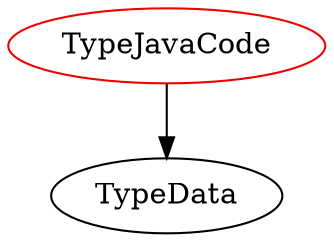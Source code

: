 digraph typejavacode{
TypeJavaCode -> TypeData;
TypeJavaCode	[shape=oval, color=red2, label="TypeJavaCode"];
}
